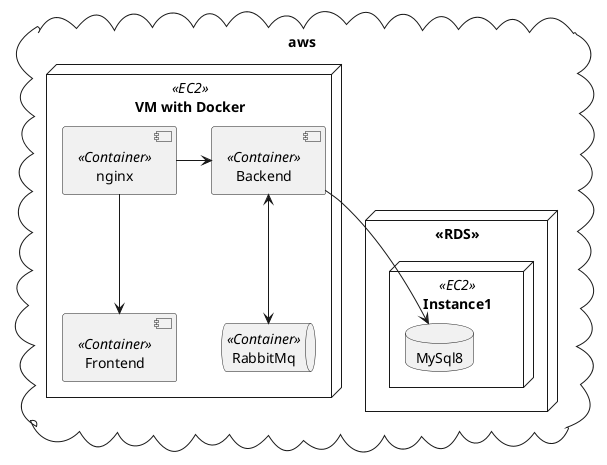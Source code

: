 @startuml
skinparam componentStyle uml2

cloud aws {
    node "VM with Docker" <<EC2>> {
        component nginx <<Container>>
        component Backend <<Container>>
        component Frontend <<Container>>
        queue RabbitMq <<Container>>
        
        nginx -r-> Backend
        nginx -d-> Frontend
        Backend <--> RabbitMq
    }
    
    node <<RDS>> {
        node Instance1 <<EC2>> {
            database MySql8 
        }
    }
    
    Backend -d-> MySql8
}

@enduml